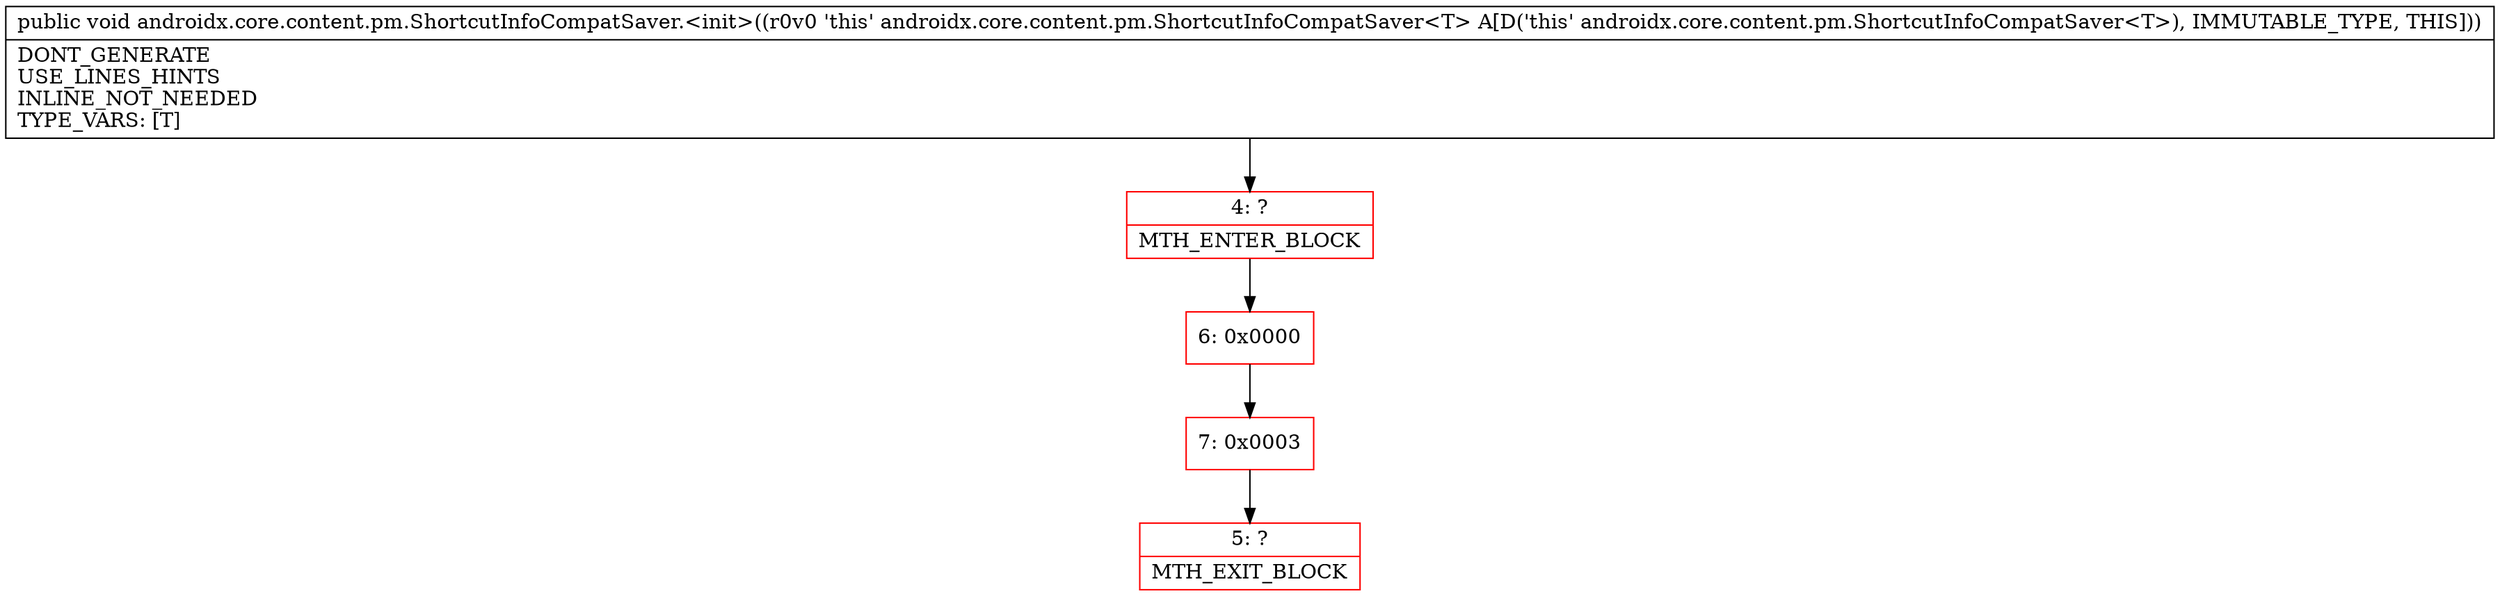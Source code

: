digraph "CFG forandroidx.core.content.pm.ShortcutInfoCompatSaver.\<init\>()V" {
subgraph cluster_Region_511275424 {
label = "R(0)";
node [shape=record,color=blue];
}
Node_4 [shape=record,color=red,label="{4\:\ ?|MTH_ENTER_BLOCK\l}"];
Node_6 [shape=record,color=red,label="{6\:\ 0x0000}"];
Node_7 [shape=record,color=red,label="{7\:\ 0x0003}"];
Node_5 [shape=record,color=red,label="{5\:\ ?|MTH_EXIT_BLOCK\l}"];
MethodNode[shape=record,label="{public void androidx.core.content.pm.ShortcutInfoCompatSaver.\<init\>((r0v0 'this' androidx.core.content.pm.ShortcutInfoCompatSaver\<T\> A[D('this' androidx.core.content.pm.ShortcutInfoCompatSaver\<T\>), IMMUTABLE_TYPE, THIS]))  | DONT_GENERATE\lUSE_LINES_HINTS\lINLINE_NOT_NEEDED\lTYPE_VARS: [T]\l}"];
MethodNode -> Node_4;Node_4 -> Node_6;
Node_6 -> Node_7;
Node_7 -> Node_5;
}

